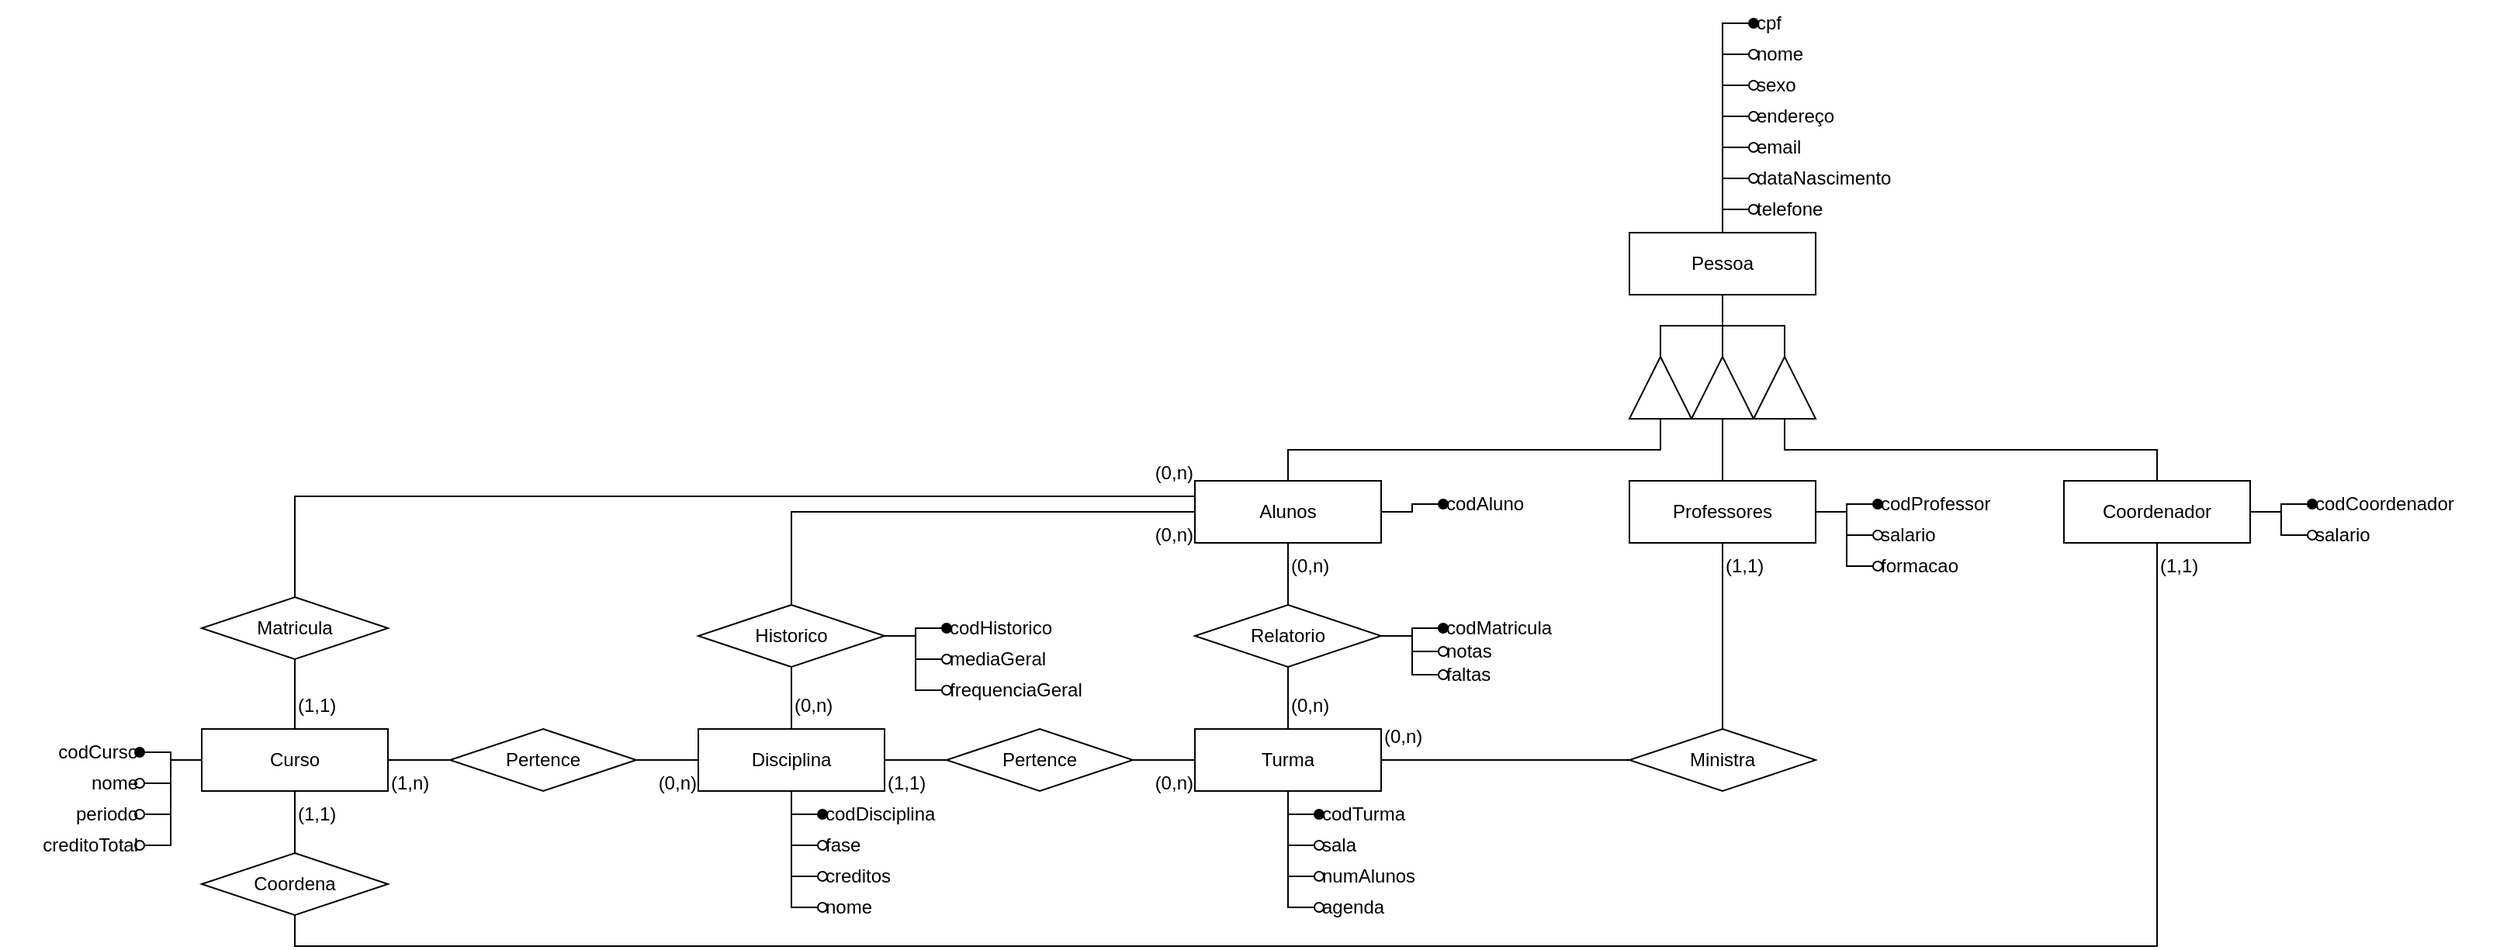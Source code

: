 <mxfile version="24.7.14">
  <diagram name="Page-1" id="Gxrd3hz52ldbKFZxDJL6">
    <mxGraphModel grid="1" page="1" gridSize="10" guides="1" tooltips="1" connect="1" arrows="1" fold="1" pageScale="1" pageWidth="850" pageHeight="1100" math="0" shadow="0">
      <root>
        <mxCell id="0" />
        <mxCell id="1" parent="0" />
        <mxCell id="IQoudXfQe1JlrcyB3fGg-28" style="edgeStyle=orthogonalEdgeStyle;rounded=0;orthogonalLoop=1;jettySize=auto;html=1;exitX=0.5;exitY=1;exitDx=0;exitDy=0;entryX=0.5;entryY=0;entryDx=0;entryDy=0;endArrow=none;endFill=0;" edge="1" parent="1" source="IQoudXfQe1JlrcyB3fGg-1" target="IQoudXfQe1JlrcyB3fGg-15">
          <mxGeometry relative="1" as="geometry">
            <mxPoint x="180" y="240" as="sourcePoint" />
          </mxGeometry>
        </mxCell>
        <mxCell id="IQoudXfQe1JlrcyB3fGg-38" style="edgeStyle=orthogonalEdgeStyle;rounded=0;orthogonalLoop=1;jettySize=auto;html=1;exitX=0;exitY=0.5;exitDx=0;exitDy=0;entryX=0.5;entryY=0;entryDx=0;entryDy=0;endArrow=none;endFill=0;" edge="1" parent="1" source="IQoudXfQe1JlrcyB3fGg-1" target="IQoudXfQe1JlrcyB3fGg-37">
          <mxGeometry relative="1" as="geometry" />
        </mxCell>
        <mxCell id="IQoudXfQe1JlrcyB3fGg-46" style="edgeStyle=orthogonalEdgeStyle;rounded=0;orthogonalLoop=1;jettySize=auto;html=1;exitX=0;exitY=0.25;exitDx=0;exitDy=0;entryX=0.5;entryY=0;entryDx=0;entryDy=0;endArrow=none;endFill=0;" edge="1" parent="1" source="IQoudXfQe1JlrcyB3fGg-1" target="IQoudXfQe1JlrcyB3fGg-45">
          <mxGeometry relative="1" as="geometry" />
        </mxCell>
        <mxCell id="IQoudXfQe1JlrcyB3fGg-98" style="edgeStyle=orthogonalEdgeStyle;rounded=0;orthogonalLoop=1;jettySize=auto;html=1;exitX=1;exitY=0.5;exitDx=0;exitDy=0;endArrow=oval;endFill=1;" edge="1" parent="1" source="IQoudXfQe1JlrcyB3fGg-1" target="IQoudXfQe1JlrcyB3fGg-8">
          <mxGeometry relative="1" as="geometry" />
        </mxCell>
        <mxCell id="IQoudXfQe1JlrcyB3fGg-1" value="Alunos" style="rounded=0;whiteSpace=wrap;html=1;" vertex="1" parent="1">
          <mxGeometry x="40" y="200" width="120" height="40" as="geometry" />
        </mxCell>
        <mxCell id="IQoudXfQe1JlrcyB3fGg-49" style="edgeStyle=orthogonalEdgeStyle;rounded=0;orthogonalLoop=1;jettySize=auto;html=1;exitX=0.5;exitY=1;exitDx=0;exitDy=0;entryX=0.5;entryY=1;entryDx=0;entryDy=0;endArrow=none;endFill=0;" edge="1" parent="1" source="IQoudXfQe1JlrcyB3fGg-2" target="IQoudXfQe1JlrcyB3fGg-48">
          <mxGeometry relative="1" as="geometry" />
        </mxCell>
        <mxCell id="IQoudXfQe1JlrcyB3fGg-93" style="edgeStyle=orthogonalEdgeStyle;rounded=0;orthogonalLoop=1;jettySize=auto;html=1;exitX=1;exitY=0.5;exitDx=0;exitDy=0;endArrow=oval;endFill=1;" edge="1" parent="1" source="IQoudXfQe1JlrcyB3fGg-2" target="IQoudXfQe1JlrcyB3fGg-10">
          <mxGeometry relative="1" as="geometry" />
        </mxCell>
        <mxCell id="IQoudXfQe1JlrcyB3fGg-94" style="edgeStyle=orthogonalEdgeStyle;rounded=0;orthogonalLoop=1;jettySize=auto;html=1;exitX=1;exitY=0.5;exitDx=0;exitDy=0;endArrow=oval;endFill=0;" edge="1" parent="1" source="IQoudXfQe1JlrcyB3fGg-2" target="IQoudXfQe1JlrcyB3fGg-85">
          <mxGeometry relative="1" as="geometry" />
        </mxCell>
        <mxCell id="IQoudXfQe1JlrcyB3fGg-2" value="Coordenador" style="rounded=0;whiteSpace=wrap;html=1;" vertex="1" parent="1">
          <mxGeometry x="600" y="200" width="120" height="40" as="geometry" />
        </mxCell>
        <mxCell id="IQoudXfQe1JlrcyB3fGg-26" style="edgeStyle=orthogonalEdgeStyle;rounded=0;orthogonalLoop=1;jettySize=auto;html=1;exitX=0.5;exitY=1;exitDx=0;exitDy=0;entryX=0.5;entryY=0;entryDx=0;entryDy=0;endArrow=none;endFill=0;" edge="1" parent="1" source="IQoudXfQe1JlrcyB3fGg-3" target="IQoudXfQe1JlrcyB3fGg-24">
          <mxGeometry relative="1" as="geometry" />
        </mxCell>
        <mxCell id="IQoudXfQe1JlrcyB3fGg-95" style="edgeStyle=orthogonalEdgeStyle;rounded=0;orthogonalLoop=1;jettySize=auto;html=1;exitX=1;exitY=0.5;exitDx=0;exitDy=0;endArrow=oval;endFill=1;" edge="1" parent="1" source="IQoudXfQe1JlrcyB3fGg-3" target="IQoudXfQe1JlrcyB3fGg-9">
          <mxGeometry relative="1" as="geometry" />
        </mxCell>
        <mxCell id="IQoudXfQe1JlrcyB3fGg-96" style="edgeStyle=orthogonalEdgeStyle;rounded=0;orthogonalLoop=1;jettySize=auto;html=1;exitX=1;exitY=0.5;exitDx=0;exitDy=0;endArrow=oval;endFill=0;" edge="1" parent="1" source="IQoudXfQe1JlrcyB3fGg-3" target="IQoudXfQe1JlrcyB3fGg-68">
          <mxGeometry relative="1" as="geometry" />
        </mxCell>
        <mxCell id="IQoudXfQe1JlrcyB3fGg-97" style="edgeStyle=orthogonalEdgeStyle;rounded=0;orthogonalLoop=1;jettySize=auto;html=1;exitX=1;exitY=0.5;exitDx=0;exitDy=0;endArrow=oval;endFill=0;" edge="1" parent="1" source="IQoudXfQe1JlrcyB3fGg-3" target="IQoudXfQe1JlrcyB3fGg-69">
          <mxGeometry relative="1" as="geometry" />
        </mxCell>
        <mxCell id="IQoudXfQe1JlrcyB3fGg-3" value="Professores" style="rounded=0;whiteSpace=wrap;html=1;" vertex="1" parent="1">
          <mxGeometry x="320" y="200" width="120" height="40" as="geometry" />
        </mxCell>
        <mxCell id="IQoudXfQe1JlrcyB3fGg-86" style="edgeStyle=orthogonalEdgeStyle;rounded=0;orthogonalLoop=1;jettySize=auto;html=1;exitX=0.5;exitY=0;exitDx=0;exitDy=0;endArrow=oval;endFill=1;" edge="1" parent="1" source="IQoudXfQe1JlrcyB3fGg-4" target="IQoudXfQe1JlrcyB3fGg-6">
          <mxGeometry relative="1" as="geometry">
            <Array as="points">
              <mxPoint x="380" y="-95" />
            </Array>
          </mxGeometry>
        </mxCell>
        <mxCell id="IQoudXfQe1JlrcyB3fGg-87" style="edgeStyle=orthogonalEdgeStyle;rounded=0;orthogonalLoop=1;jettySize=auto;html=1;exitX=0.5;exitY=0;exitDx=0;exitDy=0;endArrow=oval;endFill=0;" edge="1" parent="1" source="IQoudXfQe1JlrcyB3fGg-4" target="IQoudXfQe1JlrcyB3fGg-7">
          <mxGeometry relative="1" as="geometry">
            <Array as="points">
              <mxPoint x="380" y="-75" />
            </Array>
          </mxGeometry>
        </mxCell>
        <mxCell id="IQoudXfQe1JlrcyB3fGg-88" style="edgeStyle=orthogonalEdgeStyle;rounded=0;orthogonalLoop=1;jettySize=auto;html=1;exitX=0.5;exitY=0;exitDx=0;exitDy=0;endArrow=oval;endFill=0;" edge="1" parent="1" source="IQoudXfQe1JlrcyB3fGg-4" target="IQoudXfQe1JlrcyB3fGg-32">
          <mxGeometry relative="1" as="geometry">
            <Array as="points">
              <mxPoint x="380" y="-55" />
            </Array>
          </mxGeometry>
        </mxCell>
        <mxCell id="IQoudXfQe1JlrcyB3fGg-89" style="edgeStyle=orthogonalEdgeStyle;rounded=0;orthogonalLoop=1;jettySize=auto;html=1;exitX=0.5;exitY=0;exitDx=0;exitDy=0;endArrow=oval;endFill=0;" edge="1" parent="1" source="IQoudXfQe1JlrcyB3fGg-4" target="IQoudXfQe1JlrcyB3fGg-33">
          <mxGeometry relative="1" as="geometry">
            <Array as="points">
              <mxPoint x="380" y="-35" />
            </Array>
          </mxGeometry>
        </mxCell>
        <mxCell id="IQoudXfQe1JlrcyB3fGg-90" style="edgeStyle=orthogonalEdgeStyle;rounded=0;orthogonalLoop=1;jettySize=auto;html=1;exitX=0.5;exitY=0;exitDx=0;exitDy=0;endArrow=oval;endFill=0;" edge="1" parent="1" source="IQoudXfQe1JlrcyB3fGg-4" target="IQoudXfQe1JlrcyB3fGg-34">
          <mxGeometry relative="1" as="geometry">
            <Array as="points">
              <mxPoint x="380" y="-15" />
            </Array>
          </mxGeometry>
        </mxCell>
        <mxCell id="IQoudXfQe1JlrcyB3fGg-91" style="edgeStyle=orthogonalEdgeStyle;rounded=0;orthogonalLoop=1;jettySize=auto;html=1;exitX=0.5;exitY=0;exitDx=0;exitDy=0;endArrow=oval;endFill=0;" edge="1" parent="1" source="IQoudXfQe1JlrcyB3fGg-4" target="IQoudXfQe1JlrcyB3fGg-35">
          <mxGeometry relative="1" as="geometry">
            <Array as="points">
              <mxPoint x="380" y="5" />
            </Array>
          </mxGeometry>
        </mxCell>
        <mxCell id="IQoudXfQe1JlrcyB3fGg-92" style="edgeStyle=orthogonalEdgeStyle;rounded=0;orthogonalLoop=1;jettySize=auto;html=1;exitX=0.5;exitY=0;exitDx=0;exitDy=0;endArrow=oval;endFill=0;" edge="1" parent="1" source="IQoudXfQe1JlrcyB3fGg-4" target="IQoudXfQe1JlrcyB3fGg-36">
          <mxGeometry relative="1" as="geometry">
            <Array as="points">
              <mxPoint x="380" y="25" />
            </Array>
          </mxGeometry>
        </mxCell>
        <mxCell id="IQMPfHwv8TW2arMJD17B-3" style="edgeStyle=orthogonalEdgeStyle;rounded=0;orthogonalLoop=1;jettySize=auto;html=1;exitX=0.5;exitY=1;exitDx=0;exitDy=0;entryX=1;entryY=0.5;entryDx=0;entryDy=0;endArrow=none;endFill=0;" edge="1" parent="1" source="IQoudXfQe1JlrcyB3fGg-4" target="IQMPfHwv8TW2arMJD17B-1">
          <mxGeometry relative="1" as="geometry" />
        </mxCell>
        <mxCell id="IQMPfHwv8TW2arMJD17B-4" style="edgeStyle=orthogonalEdgeStyle;rounded=0;orthogonalLoop=1;jettySize=auto;html=1;exitX=0.5;exitY=1;exitDx=0;exitDy=0;entryX=1;entryY=0.5;entryDx=0;entryDy=0;endArrow=none;endFill=0;" edge="1" parent="1" source="IQoudXfQe1JlrcyB3fGg-4" target="IQMPfHwv8TW2arMJD17B-2">
          <mxGeometry relative="1" as="geometry" />
        </mxCell>
        <mxCell id="IQoudXfQe1JlrcyB3fGg-4" value="Pessoa" style="rounded=0;whiteSpace=wrap;html=1;" vertex="1" parent="1">
          <mxGeometry x="320" y="40" width="120" height="40" as="geometry" />
        </mxCell>
        <mxCell id="IQoudXfQe1JlrcyB3fGg-25" style="edgeStyle=orthogonalEdgeStyle;rounded=0;orthogonalLoop=1;jettySize=auto;html=1;exitX=1;exitY=0.5;exitDx=0;exitDy=0;entryX=0.5;entryY=1;entryDx=0;entryDy=0;endArrow=none;endFill=0;" edge="1" parent="1" source="IQoudXfQe1JlrcyB3fGg-5" target="IQoudXfQe1JlrcyB3fGg-4">
          <mxGeometry relative="1" as="geometry" />
        </mxCell>
        <mxCell id="IQMPfHwv8TW2arMJD17B-6" style="edgeStyle=orthogonalEdgeStyle;rounded=0;orthogonalLoop=1;jettySize=auto;html=1;exitX=0;exitY=0.5;exitDx=0;exitDy=0;entryX=0.5;entryY=0;entryDx=0;entryDy=0;endArrow=none;endFill=0;" edge="1" parent="1" source="IQoudXfQe1JlrcyB3fGg-5" target="IQoudXfQe1JlrcyB3fGg-3">
          <mxGeometry relative="1" as="geometry" />
        </mxCell>
        <mxCell id="IQoudXfQe1JlrcyB3fGg-5" value="" style="triangle;whiteSpace=wrap;html=1;rotation=-90;" vertex="1" parent="1">
          <mxGeometry x="360" y="120" width="40" height="40" as="geometry" />
        </mxCell>
        <mxCell id="IQoudXfQe1JlrcyB3fGg-6" value="&lt;div align=&quot;left&quot;&gt;cpf&lt;/div&gt;" style="text;html=1;align=left;verticalAlign=middle;resizable=0;points=[];autosize=1;strokeColor=none;fillColor=none;" vertex="1" parent="1">
          <mxGeometry x="400" y="-110" width="40" height="30" as="geometry" />
        </mxCell>
        <mxCell id="IQoudXfQe1JlrcyB3fGg-7" value="nome" style="text;html=1;align=left;verticalAlign=middle;resizable=0;points=[];autosize=1;strokeColor=none;fillColor=none;" vertex="1" parent="1">
          <mxGeometry x="400" y="-90" width="60" height="30" as="geometry" />
        </mxCell>
        <mxCell id="IQoudXfQe1JlrcyB3fGg-8" value="&lt;div align=&quot;left&quot;&gt;codAluno&lt;/div&gt;" style="text;html=1;align=left;verticalAlign=middle;resizable=0;points=[];autosize=1;strokeColor=none;fillColor=none;" vertex="1" parent="1">
          <mxGeometry x="200" y="200" width="80" height="30" as="geometry" />
        </mxCell>
        <mxCell id="IQoudXfQe1JlrcyB3fGg-9" value="&lt;div align=&quot;left&quot;&gt;codProfessor&lt;/div&gt;" style="text;html=1;align=left;verticalAlign=middle;resizable=0;points=[];autosize=1;strokeColor=none;fillColor=none;" vertex="1" parent="1">
          <mxGeometry x="480" y="200" width="100" height="30" as="geometry" />
        </mxCell>
        <mxCell id="IQoudXfQe1JlrcyB3fGg-10" value="codCoordenador" style="text;html=1;align=left;verticalAlign=middle;resizable=0;points=[];autosize=1;strokeColor=none;fillColor=none;" vertex="1" parent="1">
          <mxGeometry x="760" y="200" width="120" height="30" as="geometry" />
        </mxCell>
        <mxCell id="IQoudXfQe1JlrcyB3fGg-110" style="edgeStyle=orthogonalEdgeStyle;rounded=0;orthogonalLoop=1;jettySize=auto;html=1;exitX=0.5;exitY=1;exitDx=0;exitDy=0;endArrow=oval;endFill=1;" edge="1" parent="1" source="IQoudXfQe1JlrcyB3fGg-11" target="IQoudXfQe1JlrcyB3fGg-74">
          <mxGeometry relative="1" as="geometry">
            <Array as="points">
              <mxPoint x="-220" y="415" />
            </Array>
          </mxGeometry>
        </mxCell>
        <mxCell id="IQoudXfQe1JlrcyB3fGg-111" style="edgeStyle=orthogonalEdgeStyle;rounded=0;orthogonalLoop=1;jettySize=auto;html=1;exitX=0.5;exitY=1;exitDx=0;exitDy=0;endArrow=oval;endFill=0;" edge="1" parent="1" source="IQoudXfQe1JlrcyB3fGg-11" target="IQoudXfQe1JlrcyB3fGg-75">
          <mxGeometry relative="1" as="geometry">
            <Array as="points">
              <mxPoint x="-220" y="435" />
            </Array>
          </mxGeometry>
        </mxCell>
        <mxCell id="IQoudXfQe1JlrcyB3fGg-112" style="edgeStyle=orthogonalEdgeStyle;rounded=0;orthogonalLoop=1;jettySize=auto;html=1;exitX=0.5;exitY=1;exitDx=0;exitDy=0;endArrow=oval;endFill=0;" edge="1" parent="1" source="IQoudXfQe1JlrcyB3fGg-11" target="IQoudXfQe1JlrcyB3fGg-76">
          <mxGeometry relative="1" as="geometry">
            <Array as="points">
              <mxPoint x="-220" y="455" />
            </Array>
          </mxGeometry>
        </mxCell>
        <mxCell id="IQoudXfQe1JlrcyB3fGg-113" style="edgeStyle=orthogonalEdgeStyle;rounded=0;orthogonalLoop=1;jettySize=auto;html=1;exitX=0.5;exitY=1;exitDx=0;exitDy=0;endArrow=oval;endFill=0;" edge="1" parent="1" source="IQoudXfQe1JlrcyB3fGg-11" target="IQoudXfQe1JlrcyB3fGg-81">
          <mxGeometry relative="1" as="geometry">
            <Array as="points">
              <mxPoint x="-220" y="475" />
            </Array>
          </mxGeometry>
        </mxCell>
        <mxCell id="IQoudXfQe1JlrcyB3fGg-11" value="Disciplina" style="rounded=0;whiteSpace=wrap;html=1;" vertex="1" parent="1">
          <mxGeometry x="-280" y="360" width="120" height="40" as="geometry" />
        </mxCell>
        <mxCell id="IQoudXfQe1JlrcyB3fGg-30" style="edgeStyle=orthogonalEdgeStyle;rounded=0;orthogonalLoop=1;jettySize=auto;html=1;exitX=0;exitY=0.5;exitDx=0;exitDy=0;entryX=1;entryY=0.5;entryDx=0;entryDy=0;endArrow=none;endFill=0;" edge="1" parent="1" source="IQoudXfQe1JlrcyB3fGg-12" target="IQoudXfQe1JlrcyB3fGg-20">
          <mxGeometry relative="1" as="geometry" />
        </mxCell>
        <mxCell id="IQoudXfQe1JlrcyB3fGg-102" style="edgeStyle=orthogonalEdgeStyle;rounded=0;orthogonalLoop=1;jettySize=auto;html=1;exitX=0.5;exitY=1;exitDx=0;exitDy=0;endArrow=oval;endFill=1;" edge="1" parent="1" source="IQoudXfQe1JlrcyB3fGg-12" target="IQoudXfQe1JlrcyB3fGg-70">
          <mxGeometry relative="1" as="geometry">
            <Array as="points">
              <mxPoint x="100" y="415" />
            </Array>
          </mxGeometry>
        </mxCell>
        <mxCell id="IQoudXfQe1JlrcyB3fGg-103" style="edgeStyle=orthogonalEdgeStyle;rounded=0;orthogonalLoop=1;jettySize=auto;html=1;exitX=0.5;exitY=1;exitDx=0;exitDy=0;endArrow=oval;endFill=0;" edge="1" parent="1" source="IQoudXfQe1JlrcyB3fGg-12" target="IQoudXfQe1JlrcyB3fGg-71">
          <mxGeometry relative="1" as="geometry">
            <Array as="points">
              <mxPoint x="100" y="435" />
            </Array>
          </mxGeometry>
        </mxCell>
        <mxCell id="IQoudXfQe1JlrcyB3fGg-104" style="edgeStyle=orthogonalEdgeStyle;rounded=0;orthogonalLoop=1;jettySize=auto;html=1;exitX=0.5;exitY=1;exitDx=0;exitDy=0;endArrow=oval;endFill=0;" edge="1" parent="1" source="IQoudXfQe1JlrcyB3fGg-12" target="IQoudXfQe1JlrcyB3fGg-72">
          <mxGeometry relative="1" as="geometry">
            <Array as="points">
              <mxPoint x="100" y="455" />
            </Array>
          </mxGeometry>
        </mxCell>
        <mxCell id="IQoudXfQe1JlrcyB3fGg-105" style="edgeStyle=orthogonalEdgeStyle;rounded=0;orthogonalLoop=1;jettySize=auto;html=1;exitX=0.5;exitY=1;exitDx=0;exitDy=0;endArrow=oval;endFill=0;" edge="1" parent="1" source="IQoudXfQe1JlrcyB3fGg-12" target="IQoudXfQe1JlrcyB3fGg-73">
          <mxGeometry relative="1" as="geometry">
            <Array as="points">
              <mxPoint x="100" y="475" />
            </Array>
          </mxGeometry>
        </mxCell>
        <mxCell id="IQoudXfQe1JlrcyB3fGg-12" value="Turma" style="rounded=0;whiteSpace=wrap;html=1;" vertex="1" parent="1">
          <mxGeometry x="40" y="360" width="120" height="40" as="geometry" />
        </mxCell>
        <mxCell id="IQoudXfQe1JlrcyB3fGg-29" style="edgeStyle=orthogonalEdgeStyle;rounded=0;orthogonalLoop=1;jettySize=auto;html=1;exitX=0.5;exitY=1;exitDx=0;exitDy=0;entryX=0.5;entryY=0;entryDx=0;entryDy=0;endArrow=none;endFill=0;" edge="1" parent="1" source="IQoudXfQe1JlrcyB3fGg-15" target="IQoudXfQe1JlrcyB3fGg-12">
          <mxGeometry relative="1" as="geometry">
            <mxPoint x="180" y="360" as="targetPoint" />
          </mxGeometry>
        </mxCell>
        <mxCell id="IQoudXfQe1JlrcyB3fGg-99" style="edgeStyle=orthogonalEdgeStyle;rounded=0;orthogonalLoop=1;jettySize=auto;html=1;exitX=1;exitY=0.5;exitDx=0;exitDy=0;endArrow=oval;endFill=1;" edge="1" parent="1" source="IQoudXfQe1JlrcyB3fGg-15" target="IQoudXfQe1JlrcyB3fGg-17">
          <mxGeometry relative="1" as="geometry" />
        </mxCell>
        <mxCell id="IQoudXfQe1JlrcyB3fGg-100" style="edgeStyle=orthogonalEdgeStyle;rounded=0;orthogonalLoop=1;jettySize=auto;html=1;exitX=1;exitY=0.5;exitDx=0;exitDy=0;endArrow=oval;endFill=0;" edge="1" parent="1" source="IQoudXfQe1JlrcyB3fGg-15" target="IQoudXfQe1JlrcyB3fGg-18">
          <mxGeometry relative="1" as="geometry" />
        </mxCell>
        <mxCell id="IQoudXfQe1JlrcyB3fGg-101" style="edgeStyle=orthogonalEdgeStyle;rounded=0;orthogonalLoop=1;jettySize=auto;html=1;exitX=1;exitY=0.5;exitDx=0;exitDy=0;endArrow=oval;endFill=0;" edge="1" parent="1" source="IQoudXfQe1JlrcyB3fGg-15" target="IQoudXfQe1JlrcyB3fGg-19">
          <mxGeometry relative="1" as="geometry" />
        </mxCell>
        <mxCell id="IQoudXfQe1JlrcyB3fGg-15" value="Relatorio" style="rhombus;whiteSpace=wrap;html=1;" vertex="1" parent="1">
          <mxGeometry x="40" y="280" width="120" height="40" as="geometry" />
        </mxCell>
        <mxCell id="IQoudXfQe1JlrcyB3fGg-17" value="&lt;div align=&quot;left&quot;&gt;codMatricula&lt;/div&gt;" style="text;html=1;align=left;verticalAlign=middle;resizable=0;points=[];autosize=1;strokeColor=none;fillColor=none;" vertex="1" parent="1">
          <mxGeometry x="200" y="280" width="100" height="30" as="geometry" />
        </mxCell>
        <mxCell id="IQoudXfQe1JlrcyB3fGg-18" value="notas" style="text;html=1;align=left;verticalAlign=middle;resizable=0;points=[];autosize=1;strokeColor=none;fillColor=none;" vertex="1" parent="1">
          <mxGeometry x="200" y="295" width="50" height="30" as="geometry" />
        </mxCell>
        <mxCell id="IQoudXfQe1JlrcyB3fGg-19" value="faltas" style="text;html=1;align=left;verticalAlign=middle;resizable=0;points=[];autosize=1;strokeColor=none;fillColor=none;" vertex="1" parent="1">
          <mxGeometry x="200" y="310" width="50" height="30" as="geometry" />
        </mxCell>
        <mxCell id="IQoudXfQe1JlrcyB3fGg-31" style="edgeStyle=orthogonalEdgeStyle;rounded=0;orthogonalLoop=1;jettySize=auto;html=1;exitX=0;exitY=0.5;exitDx=0;exitDy=0;entryX=1;entryY=0.5;entryDx=0;entryDy=0;endArrow=none;endFill=0;" edge="1" parent="1" source="IQoudXfQe1JlrcyB3fGg-20" target="IQoudXfQe1JlrcyB3fGg-11">
          <mxGeometry relative="1" as="geometry" />
        </mxCell>
        <mxCell id="IQoudXfQe1JlrcyB3fGg-20" value="Pertence" style="rhombus;whiteSpace=wrap;html=1;" vertex="1" parent="1">
          <mxGeometry x="-120" y="360" width="120" height="40" as="geometry" />
        </mxCell>
        <mxCell id="IQoudXfQe1JlrcyB3fGg-27" style="edgeStyle=orthogonalEdgeStyle;rounded=0;orthogonalLoop=1;jettySize=auto;html=1;exitX=0;exitY=0.5;exitDx=0;exitDy=0;entryX=1;entryY=0.5;entryDx=0;entryDy=0;endArrow=none;endFill=0;" edge="1" parent="1" source="IQoudXfQe1JlrcyB3fGg-24" target="IQoudXfQe1JlrcyB3fGg-12">
          <mxGeometry relative="1" as="geometry" />
        </mxCell>
        <mxCell id="IQoudXfQe1JlrcyB3fGg-24" value="Ministra" style="rhombus;whiteSpace=wrap;html=1;" vertex="1" parent="1">
          <mxGeometry x="320" y="360" width="120" height="40" as="geometry" />
        </mxCell>
        <mxCell id="IQoudXfQe1JlrcyB3fGg-32" value="sexo" style="text;html=1;align=left;verticalAlign=middle;resizable=0;points=[];autosize=1;strokeColor=none;fillColor=none;" vertex="1" parent="1">
          <mxGeometry x="400" y="-70" width="50" height="30" as="geometry" />
        </mxCell>
        <mxCell id="IQoudXfQe1JlrcyB3fGg-33" value="endereço" style="text;html=1;align=left;verticalAlign=middle;resizable=0;points=[];autosize=1;strokeColor=none;fillColor=none;" vertex="1" parent="1">
          <mxGeometry x="400" y="-50" width="80" height="30" as="geometry" />
        </mxCell>
        <mxCell id="IQoudXfQe1JlrcyB3fGg-34" value="email" style="text;html=1;align=left;verticalAlign=middle;resizable=0;points=[];autosize=1;strokeColor=none;fillColor=none;" vertex="1" parent="1">
          <mxGeometry x="400" y="-30" width="60" height="30" as="geometry" />
        </mxCell>
        <mxCell id="IQoudXfQe1JlrcyB3fGg-35" value="dataNascimento" style="text;html=1;align=left;verticalAlign=middle;resizable=0;points=[];autosize=1;strokeColor=none;fillColor=none;" vertex="1" parent="1">
          <mxGeometry x="400" y="-10" width="120" height="30" as="geometry" />
        </mxCell>
        <mxCell id="IQoudXfQe1JlrcyB3fGg-36" value="telefone" style="text;html=1;align=left;verticalAlign=middle;resizable=0;points=[];autosize=1;strokeColor=none;fillColor=none;" vertex="1" parent="1">
          <mxGeometry x="400" y="10" width="70" height="30" as="geometry" />
        </mxCell>
        <mxCell id="IQoudXfQe1JlrcyB3fGg-39" style="edgeStyle=orthogonalEdgeStyle;rounded=0;orthogonalLoop=1;jettySize=auto;html=1;exitX=0.5;exitY=1;exitDx=0;exitDy=0;entryX=0.5;entryY=0;entryDx=0;entryDy=0;endArrow=none;endFill=0;" edge="1" parent="1" source="IQoudXfQe1JlrcyB3fGg-37" target="IQoudXfQe1JlrcyB3fGg-11">
          <mxGeometry relative="1" as="geometry" />
        </mxCell>
        <mxCell id="IQoudXfQe1JlrcyB3fGg-106" style="edgeStyle=orthogonalEdgeStyle;rounded=0;orthogonalLoop=1;jettySize=auto;html=1;exitX=1;exitY=0.5;exitDx=0;exitDy=0;endArrow=oval;endFill=1;" edge="1" parent="1" source="IQoudXfQe1JlrcyB3fGg-37" target="IQoudXfQe1JlrcyB3fGg-77">
          <mxGeometry relative="1" as="geometry" />
        </mxCell>
        <mxCell id="IQoudXfQe1JlrcyB3fGg-107" style="edgeStyle=orthogonalEdgeStyle;rounded=0;orthogonalLoop=1;jettySize=auto;html=1;exitX=1;exitY=0.5;exitDx=0;exitDy=0;endArrow=oval;endFill=0;" edge="1" parent="1" source="IQoudXfQe1JlrcyB3fGg-37" target="IQoudXfQe1JlrcyB3fGg-78">
          <mxGeometry relative="1" as="geometry" />
        </mxCell>
        <mxCell id="IQoudXfQe1JlrcyB3fGg-108" style="edgeStyle=orthogonalEdgeStyle;rounded=0;orthogonalLoop=1;jettySize=auto;html=1;exitX=1;exitY=0.5;exitDx=0;exitDy=0;endArrow=oval;endFill=0;" edge="1" parent="1" source="IQoudXfQe1JlrcyB3fGg-37" target="IQoudXfQe1JlrcyB3fGg-79">
          <mxGeometry relative="1" as="geometry" />
        </mxCell>
        <mxCell id="IQoudXfQe1JlrcyB3fGg-37" value="Historico" style="rhombus;whiteSpace=wrap;html=1;" vertex="1" parent="1">
          <mxGeometry x="-280" y="280" width="120" height="40" as="geometry" />
        </mxCell>
        <mxCell id="IQoudXfQe1JlrcyB3fGg-115" style="edgeStyle=orthogonalEdgeStyle;rounded=0;orthogonalLoop=1;jettySize=auto;html=1;exitX=0;exitY=0.5;exitDx=0;exitDy=0;endArrow=oval;endFill=1;" edge="1" parent="1" source="IQoudXfQe1JlrcyB3fGg-40" target="IQoudXfQe1JlrcyB3fGg-80">
          <mxGeometry relative="1" as="geometry" />
        </mxCell>
        <mxCell id="IQoudXfQe1JlrcyB3fGg-116" style="edgeStyle=orthogonalEdgeStyle;rounded=0;orthogonalLoop=1;jettySize=auto;html=1;exitX=0;exitY=0.5;exitDx=0;exitDy=0;endArrow=oval;endFill=0;" edge="1" parent="1" source="IQoudXfQe1JlrcyB3fGg-40" target="IQoudXfQe1JlrcyB3fGg-82">
          <mxGeometry relative="1" as="geometry" />
        </mxCell>
        <mxCell id="IQoudXfQe1JlrcyB3fGg-117" style="edgeStyle=orthogonalEdgeStyle;rounded=0;orthogonalLoop=1;jettySize=auto;html=1;exitX=0;exitY=0.5;exitDx=0;exitDy=0;endArrow=oval;endFill=0;" edge="1" parent="1" source="IQoudXfQe1JlrcyB3fGg-40" target="IQoudXfQe1JlrcyB3fGg-83">
          <mxGeometry relative="1" as="geometry" />
        </mxCell>
        <mxCell id="IQoudXfQe1JlrcyB3fGg-118" style="edgeStyle=orthogonalEdgeStyle;rounded=0;orthogonalLoop=1;jettySize=auto;html=1;exitX=0;exitY=0.5;exitDx=0;exitDy=0;endArrow=oval;endFill=0;" edge="1" parent="1" source="IQoudXfQe1JlrcyB3fGg-40" target="IQoudXfQe1JlrcyB3fGg-84">
          <mxGeometry relative="1" as="geometry">
            <Array as="points">
              <mxPoint x="-620" y="380" />
              <mxPoint x="-620" y="435" />
            </Array>
          </mxGeometry>
        </mxCell>
        <mxCell id="IQoudXfQe1JlrcyB3fGg-40" value="Curso" style="rounded=0;whiteSpace=wrap;html=1;" vertex="1" parent="1">
          <mxGeometry x="-600" y="360" width="120" height="40" as="geometry" />
        </mxCell>
        <mxCell id="IQoudXfQe1JlrcyB3fGg-42" style="edgeStyle=orthogonalEdgeStyle;rounded=0;orthogonalLoop=1;jettySize=auto;html=1;exitX=1;exitY=0.5;exitDx=0;exitDy=0;entryX=0;entryY=0.5;entryDx=0;entryDy=0;endArrow=none;endFill=0;" edge="1" parent="1" source="IQoudXfQe1JlrcyB3fGg-41" target="IQoudXfQe1JlrcyB3fGg-11">
          <mxGeometry relative="1" as="geometry" />
        </mxCell>
        <mxCell id="IQoudXfQe1JlrcyB3fGg-43" style="edgeStyle=orthogonalEdgeStyle;rounded=0;orthogonalLoop=1;jettySize=auto;html=1;exitX=0;exitY=0.5;exitDx=0;exitDy=0;entryX=1;entryY=0.5;entryDx=0;entryDy=0;endArrow=none;endFill=0;" edge="1" parent="1" source="IQoudXfQe1JlrcyB3fGg-41" target="IQoudXfQe1JlrcyB3fGg-40">
          <mxGeometry relative="1" as="geometry" />
        </mxCell>
        <mxCell id="IQoudXfQe1JlrcyB3fGg-41" value="Pertence" style="rhombus;whiteSpace=wrap;html=1;" vertex="1" parent="1">
          <mxGeometry x="-440" y="360" width="120" height="40" as="geometry" />
        </mxCell>
        <mxCell id="IQoudXfQe1JlrcyB3fGg-47" style="edgeStyle=orthogonalEdgeStyle;rounded=0;orthogonalLoop=1;jettySize=auto;html=1;exitX=0.5;exitY=1;exitDx=0;exitDy=0;entryX=0.5;entryY=0;entryDx=0;entryDy=0;endArrow=none;endFill=0;" edge="1" parent="1" source="IQoudXfQe1JlrcyB3fGg-45" target="IQoudXfQe1JlrcyB3fGg-40">
          <mxGeometry relative="1" as="geometry" />
        </mxCell>
        <mxCell id="IQoudXfQe1JlrcyB3fGg-45" value="Matricula" style="rhombus;whiteSpace=wrap;html=1;" vertex="1" parent="1">
          <mxGeometry x="-600" y="275" width="120" height="40" as="geometry" />
        </mxCell>
        <mxCell id="IQoudXfQe1JlrcyB3fGg-50" style="edgeStyle=orthogonalEdgeStyle;rounded=0;orthogonalLoop=1;jettySize=auto;html=1;exitX=0.5;exitY=0;exitDx=0;exitDy=0;entryX=0.5;entryY=1;entryDx=0;entryDy=0;endArrow=none;endFill=0;" edge="1" parent="1" source="IQoudXfQe1JlrcyB3fGg-48" target="IQoudXfQe1JlrcyB3fGg-40">
          <mxGeometry relative="1" as="geometry" />
        </mxCell>
        <mxCell id="IQoudXfQe1JlrcyB3fGg-48" value="Coordena" style="rhombus;whiteSpace=wrap;html=1;" vertex="1" parent="1">
          <mxGeometry x="-600" y="440" width="120" height="40" as="geometry" />
        </mxCell>
        <mxCell id="IQoudXfQe1JlrcyB3fGg-51" value="(0,n)" style="text;html=1;align=left;verticalAlign=middle;resizable=0;points=[];autosize=1;strokeColor=none;fillColor=none;" vertex="1" parent="1">
          <mxGeometry x="160" y="350" width="50" height="30" as="geometry" />
        </mxCell>
        <mxCell id="IQoudXfQe1JlrcyB3fGg-52" value="(1,1)" style="text;html=1;align=left;verticalAlign=middle;resizable=0;points=[];autosize=1;strokeColor=none;fillColor=none;" vertex="1" parent="1">
          <mxGeometry x="380" y="240" width="50" height="30" as="geometry" />
        </mxCell>
        <mxCell id="IQoudXfQe1JlrcyB3fGg-53" value="(0,n)" style="text;html=1;align=left;verticalAlign=middle;resizable=0;points=[];autosize=1;strokeColor=none;fillColor=none;" vertex="1" parent="1">
          <mxGeometry x="100" y="330" width="50" height="30" as="geometry" />
        </mxCell>
        <mxCell id="IQoudXfQe1JlrcyB3fGg-54" value="(0,n)" style="text;html=1;align=left;verticalAlign=middle;resizable=0;points=[];autosize=1;strokeColor=none;fillColor=none;" vertex="1" parent="1">
          <mxGeometry x="100" y="240" width="50" height="30" as="geometry" />
        </mxCell>
        <mxCell id="IQoudXfQe1JlrcyB3fGg-57" value="&lt;div align=&quot;right&quot;&gt;(0,n)&lt;/div&gt;" style="text;html=1;align=right;verticalAlign=middle;resizable=0;points=[];autosize=1;strokeColor=none;fillColor=none;" vertex="1" parent="1">
          <mxGeometry x="-10" y="220" width="50" height="30" as="geometry" />
        </mxCell>
        <mxCell id="IQoudXfQe1JlrcyB3fGg-58" value="(0,n)" style="text;html=1;align=left;verticalAlign=middle;resizable=0;points=[];autosize=1;strokeColor=none;fillColor=none;" vertex="1" parent="1">
          <mxGeometry x="-220" y="330" width="50" height="30" as="geometry" />
        </mxCell>
        <mxCell id="IQoudXfQe1JlrcyB3fGg-59" value="&lt;div align=&quot;right&quot;&gt;(0,n)&lt;/div&gt;" style="text;html=1;align=right;verticalAlign=middle;resizable=0;points=[];autosize=1;strokeColor=none;fillColor=none;" vertex="1" parent="1">
          <mxGeometry x="-330" y="380" width="50" height="30" as="geometry" />
        </mxCell>
        <mxCell id="IQoudXfQe1JlrcyB3fGg-60" value="(1,n)" style="text;html=1;align=left;verticalAlign=middle;resizable=0;points=[];autosize=1;strokeColor=none;fillColor=none;" vertex="1" parent="1">
          <mxGeometry x="-480" y="380" width="50" height="30" as="geometry" />
        </mxCell>
        <mxCell id="IQoudXfQe1JlrcyB3fGg-61" value="&lt;div align=&quot;left&quot;&gt;(1,1)&lt;/div&gt;" style="text;html=1;align=left;verticalAlign=middle;resizable=0;points=[];autosize=1;strokeColor=none;fillColor=none;" vertex="1" parent="1">
          <mxGeometry x="-160" y="380" width="50" height="30" as="geometry" />
        </mxCell>
        <mxCell id="IQoudXfQe1JlrcyB3fGg-62" value="&lt;div align=&quot;right&quot;&gt;(0,n)&lt;/div&gt;" style="text;html=1;align=right;verticalAlign=middle;resizable=0;points=[];autosize=1;strokeColor=none;fillColor=none;" vertex="1" parent="1">
          <mxGeometry x="-10" y="380" width="50" height="30" as="geometry" />
        </mxCell>
        <mxCell id="IQoudXfQe1JlrcyB3fGg-63" value="(1,1)" style="text;html=1;align=left;verticalAlign=middle;resizable=0;points=[];autosize=1;strokeColor=none;fillColor=none;" vertex="1" parent="1">
          <mxGeometry x="-540" y="330" width="50" height="30" as="geometry" />
        </mxCell>
        <mxCell id="IQoudXfQe1JlrcyB3fGg-64" value="&lt;div align=&quot;right&quot;&gt;(0,n)&lt;/div&gt;" style="text;html=1;align=right;verticalAlign=middle;resizable=0;points=[];autosize=1;strokeColor=none;fillColor=none;" vertex="1" parent="1">
          <mxGeometry x="-10" y="180" width="50" height="30" as="geometry" />
        </mxCell>
        <mxCell id="IQoudXfQe1JlrcyB3fGg-65" value="(1,1)" style="text;html=1;align=left;verticalAlign=middle;resizable=0;points=[];autosize=1;strokeColor=none;fillColor=none;" vertex="1" parent="1">
          <mxGeometry x="-540" y="400" width="50" height="30" as="geometry" />
        </mxCell>
        <mxCell id="IQoudXfQe1JlrcyB3fGg-66" value="(1,1)" style="text;html=1;align=left;verticalAlign=middle;resizable=0;points=[];autosize=1;strokeColor=none;fillColor=none;" vertex="1" parent="1">
          <mxGeometry x="660" y="240" width="50" height="30" as="geometry" />
        </mxCell>
        <mxCell id="IQoudXfQe1JlrcyB3fGg-68" value="salario" style="text;html=1;align=left;verticalAlign=middle;resizable=0;points=[];autosize=1;strokeColor=none;fillColor=none;" vertex="1" parent="1">
          <mxGeometry x="480" y="220" width="60" height="30" as="geometry" />
        </mxCell>
        <mxCell id="IQoudXfQe1JlrcyB3fGg-69" value="formacao" style="text;html=1;align=left;verticalAlign=middle;resizable=0;points=[];autosize=1;strokeColor=none;fillColor=none;" vertex="1" parent="1">
          <mxGeometry x="480" y="240" width="80" height="30" as="geometry" />
        </mxCell>
        <mxCell id="IQoudXfQe1JlrcyB3fGg-70" value="codTurma" style="text;html=1;align=left;verticalAlign=middle;resizable=0;points=[];autosize=1;strokeColor=none;fillColor=none;" vertex="1" parent="1">
          <mxGeometry x="120" y="400" width="80" height="30" as="geometry" />
        </mxCell>
        <mxCell id="IQoudXfQe1JlrcyB3fGg-71" value="sala" style="text;html=1;align=left;verticalAlign=middle;resizable=0;points=[];autosize=1;strokeColor=none;fillColor=none;" vertex="1" parent="1">
          <mxGeometry x="120" y="420" width="50" height="30" as="geometry" />
        </mxCell>
        <mxCell id="IQoudXfQe1JlrcyB3fGg-72" value="numAlunos" style="text;html=1;align=left;verticalAlign=middle;resizable=0;points=[];autosize=1;strokeColor=none;fillColor=none;" vertex="1" parent="1">
          <mxGeometry x="120" y="440" width="90" height="30" as="geometry" />
        </mxCell>
        <mxCell id="IQoudXfQe1JlrcyB3fGg-73" value="agenda" style="text;html=1;align=left;verticalAlign=middle;resizable=0;points=[];autosize=1;strokeColor=none;fillColor=none;" vertex="1" parent="1">
          <mxGeometry x="120" y="460" width="70" height="30" as="geometry" />
        </mxCell>
        <mxCell id="IQoudXfQe1JlrcyB3fGg-74" value="codDisciplina" style="text;html=1;align=left;verticalAlign=middle;resizable=0;points=[];autosize=1;strokeColor=none;fillColor=none;" vertex="1" parent="1">
          <mxGeometry x="-200" y="400" width="100" height="30" as="geometry" />
        </mxCell>
        <mxCell id="IQoudXfQe1JlrcyB3fGg-75" value="fase" style="text;html=1;align=left;verticalAlign=middle;resizable=0;points=[];autosize=1;strokeColor=none;fillColor=none;" vertex="1" parent="1">
          <mxGeometry x="-200" y="420" width="50" height="30" as="geometry" />
        </mxCell>
        <mxCell id="IQoudXfQe1JlrcyB3fGg-76" value="creditos" style="text;html=1;align=left;verticalAlign=middle;resizable=0;points=[];autosize=1;strokeColor=none;fillColor=none;" vertex="1" parent="1">
          <mxGeometry x="-200" y="440" width="70" height="30" as="geometry" />
        </mxCell>
        <mxCell id="IQoudXfQe1JlrcyB3fGg-77" value="codHistorico" style="text;html=1;align=left;verticalAlign=middle;resizable=0;points=[];autosize=1;strokeColor=none;fillColor=none;" vertex="1" parent="1">
          <mxGeometry x="-120" y="280" width="100" height="30" as="geometry" />
        </mxCell>
        <mxCell id="IQoudXfQe1JlrcyB3fGg-78" value="mediaGeral" style="text;html=1;align=left;verticalAlign=middle;resizable=0;points=[];autosize=1;strokeColor=none;fillColor=none;" vertex="1" parent="1">
          <mxGeometry x="-120" y="300" width="90" height="30" as="geometry" />
        </mxCell>
        <mxCell id="IQoudXfQe1JlrcyB3fGg-79" value="frequenciaGeral" style="text;html=1;align=left;verticalAlign=middle;resizable=0;points=[];autosize=1;strokeColor=none;fillColor=none;" vertex="1" parent="1">
          <mxGeometry x="-120" y="320" width="120" height="30" as="geometry" />
        </mxCell>
        <mxCell id="IQoudXfQe1JlrcyB3fGg-80" value="&lt;div align=&quot;right&quot;&gt;codCurso&lt;/div&gt;" style="text;html=1;align=right;verticalAlign=middle;resizable=0;points=[];autosize=1;strokeColor=none;fillColor=none;" vertex="1" parent="1">
          <mxGeometry x="-720" y="360" width="80" height="30" as="geometry" />
        </mxCell>
        <mxCell id="IQoudXfQe1JlrcyB3fGg-81" value="nome" style="text;html=1;align=left;verticalAlign=middle;resizable=0;points=[];autosize=1;strokeColor=none;fillColor=none;" vertex="1" parent="1">
          <mxGeometry x="-200" y="460" width="60" height="30" as="geometry" />
        </mxCell>
        <mxCell id="IQoudXfQe1JlrcyB3fGg-82" value="nome" style="text;html=1;align=right;verticalAlign=middle;resizable=0;points=[];autosize=1;strokeColor=none;fillColor=none;" vertex="1" parent="1">
          <mxGeometry x="-700" y="380" width="60" height="30" as="geometry" />
        </mxCell>
        <mxCell id="IQoudXfQe1JlrcyB3fGg-83" value="periodo" style="text;html=1;align=right;verticalAlign=middle;resizable=0;points=[];autosize=1;strokeColor=none;fillColor=none;" vertex="1" parent="1">
          <mxGeometry x="-710" y="400" width="70" height="30" as="geometry" />
        </mxCell>
        <mxCell id="IQoudXfQe1JlrcyB3fGg-84" value="creditoTotal" style="text;html=1;align=right;verticalAlign=middle;resizable=0;points=[];autosize=1;strokeColor=none;fillColor=none;" vertex="1" parent="1">
          <mxGeometry x="-730" y="420" width="90" height="30" as="geometry" />
        </mxCell>
        <mxCell id="IQoudXfQe1JlrcyB3fGg-85" value="salario" style="text;html=1;align=left;verticalAlign=middle;resizable=0;points=[];autosize=1;strokeColor=none;fillColor=none;" vertex="1" parent="1">
          <mxGeometry x="760" y="220" width="60" height="30" as="geometry" />
        </mxCell>
        <mxCell id="IQMPfHwv8TW2arMJD17B-5" style="edgeStyle=orthogonalEdgeStyle;rounded=0;orthogonalLoop=1;jettySize=auto;html=1;exitX=0;exitY=0.5;exitDx=0;exitDy=0;entryX=0.5;entryY=0;entryDx=0;entryDy=0;endArrow=none;endFill=0;" edge="1" parent="1" source="IQMPfHwv8TW2arMJD17B-1" target="IQoudXfQe1JlrcyB3fGg-1">
          <mxGeometry relative="1" as="geometry" />
        </mxCell>
        <mxCell id="IQMPfHwv8TW2arMJD17B-1" value="" style="triangle;whiteSpace=wrap;html=1;rotation=-90;" vertex="1" parent="1">
          <mxGeometry x="320" y="120" width="40" height="40" as="geometry" />
        </mxCell>
        <mxCell id="IQMPfHwv8TW2arMJD17B-7" style="edgeStyle=orthogonalEdgeStyle;rounded=0;orthogonalLoop=1;jettySize=auto;html=1;exitX=0;exitY=0.5;exitDx=0;exitDy=0;entryX=0.5;entryY=0;entryDx=0;entryDy=0;endArrow=none;endFill=0;" edge="1" parent="1" source="IQMPfHwv8TW2arMJD17B-2" target="IQoudXfQe1JlrcyB3fGg-2">
          <mxGeometry relative="1" as="geometry" />
        </mxCell>
        <mxCell id="IQMPfHwv8TW2arMJD17B-2" value="" style="triangle;whiteSpace=wrap;html=1;rotation=-90;" vertex="1" parent="1">
          <mxGeometry x="400" y="120" width="40" height="40" as="geometry" />
        </mxCell>
      </root>
    </mxGraphModel>
  </diagram>
</mxfile>

